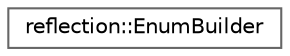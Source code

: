 digraph "Graphical Class Hierarchy"
{
 // LATEX_PDF_SIZE
  bgcolor="transparent";
  edge [fontname=Helvetica,fontsize=10,labelfontname=Helvetica,labelfontsize=10];
  node [fontname=Helvetica,fontsize=10,shape=box,height=0.2,width=0.4];
  rankdir="LR";
  Node0 [id="Node000000",label="reflection::EnumBuilder",height=0.2,width=0.4,color="grey40", fillcolor="white", style="filled",URL="$structreflection_1_1EnumBuilder.html",tooltip=" "];
}
